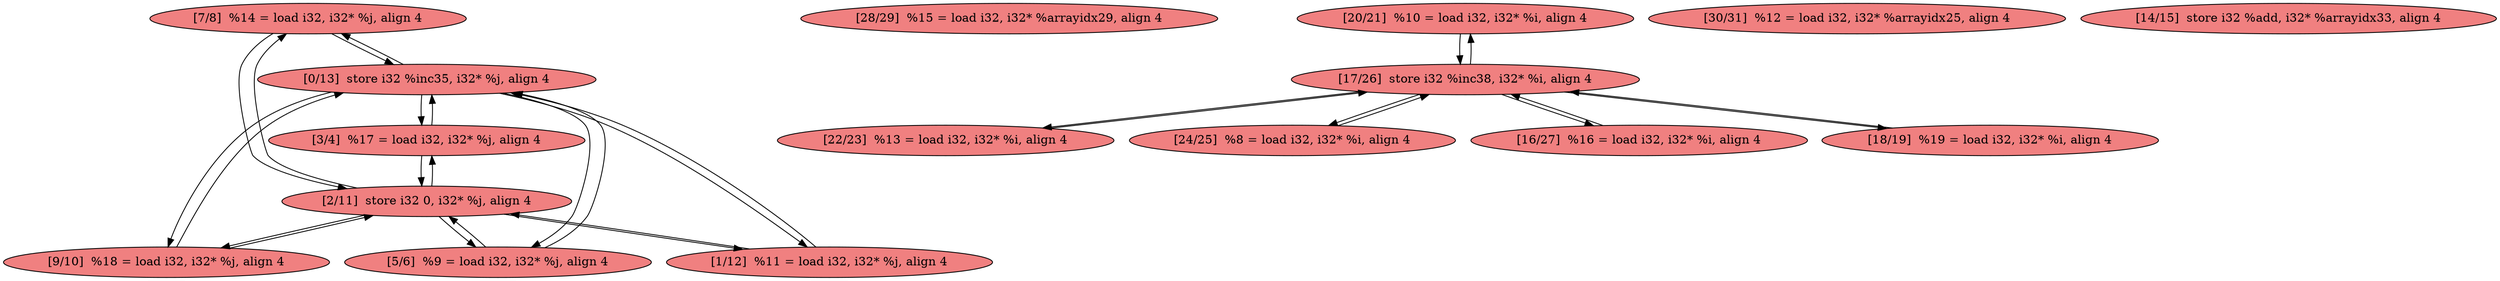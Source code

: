 
digraph G {


node260 [fillcolor=lightcoral,label="[7/8]  %14 = load i32, i32* %j, align 4",shape=ellipse,style=filled ]
node259 [fillcolor=lightcoral,label="[28/29]  %15 = load i32, i32* %arrayidx29, align 4",shape=ellipse,style=filled ]
node258 [fillcolor=lightcoral,label="[9/10]  %18 = load i32, i32* %j, align 4",shape=ellipse,style=filled ]
node257 [fillcolor=lightcoral,label="[5/6]  %9 = load i32, i32* %j, align 4",shape=ellipse,style=filled ]
node255 [fillcolor=lightcoral,label="[20/21]  %10 = load i32, i32* %i, align 4",shape=ellipse,style=filled ]
node254 [fillcolor=lightcoral,label="[1/12]  %11 = load i32, i32* %j, align 4",shape=ellipse,style=filled ]
node261 [fillcolor=lightcoral,label="[30/31]  %12 = load i32, i32* %arrayidx25, align 4",shape=ellipse,style=filled ]
node253 [fillcolor=lightcoral,label="[22/23]  %13 = load i32, i32* %i, align 4",shape=ellipse,style=filled ]
node248 [fillcolor=lightcoral,label="[14/15]  store i32 %add, i32* %arrayidx33, align 4",shape=ellipse,style=filled ]
node262 [fillcolor=lightcoral,label="[17/26]  store i32 %inc38, i32* %i, align 4",shape=ellipse,style=filled ]
node247 [fillcolor=lightcoral,label="[0/13]  store i32 %inc35, i32* %j, align 4",shape=ellipse,style=filled ]
node256 [fillcolor=lightcoral,label="[24/25]  %8 = load i32, i32* %i, align 4",shape=ellipse,style=filled ]
node249 [fillcolor=lightcoral,label="[3/4]  %17 = load i32, i32* %j, align 4",shape=ellipse,style=filled ]
node250 [fillcolor=lightcoral,label="[16/27]  %16 = load i32, i32* %i, align 4",shape=ellipse,style=filled ]
node251 [fillcolor=lightcoral,label="[2/11]  store i32 0, i32* %j, align 4",shape=ellipse,style=filled ]
node252 [fillcolor=lightcoral,label="[18/19]  %19 = load i32, i32* %i, align 4",shape=ellipse,style=filled ]

node251->node260 [ ]
node260->node251 [ ]
node253->node262 [ ]
node262->node253 [ ]
node247->node249 [ ]
node249->node247 [ ]
node262->node250 [ ]
node252->node262 [ ]
node262->node252 [ ]
node257->node251 [ ]
node251->node257 [ ]
node258->node247 [ ]
node262->node255 [ ]
node257->node247 [ ]
node251->node249 [ ]
node256->node262 [ ]
node255->node262 [ ]
node260->node247 [ ]
node250->node262 [ ]
node247->node257 [ ]
node247->node260 [ ]
node251->node254 [ ]
node251->node258 [ ]
node258->node251 [ ]
node247->node258 [ ]
node247->node254 [ ]
node262->node256 [ ]
node254->node247 [ ]
node254->node251 [ ]
node249->node251 [ ]


}
